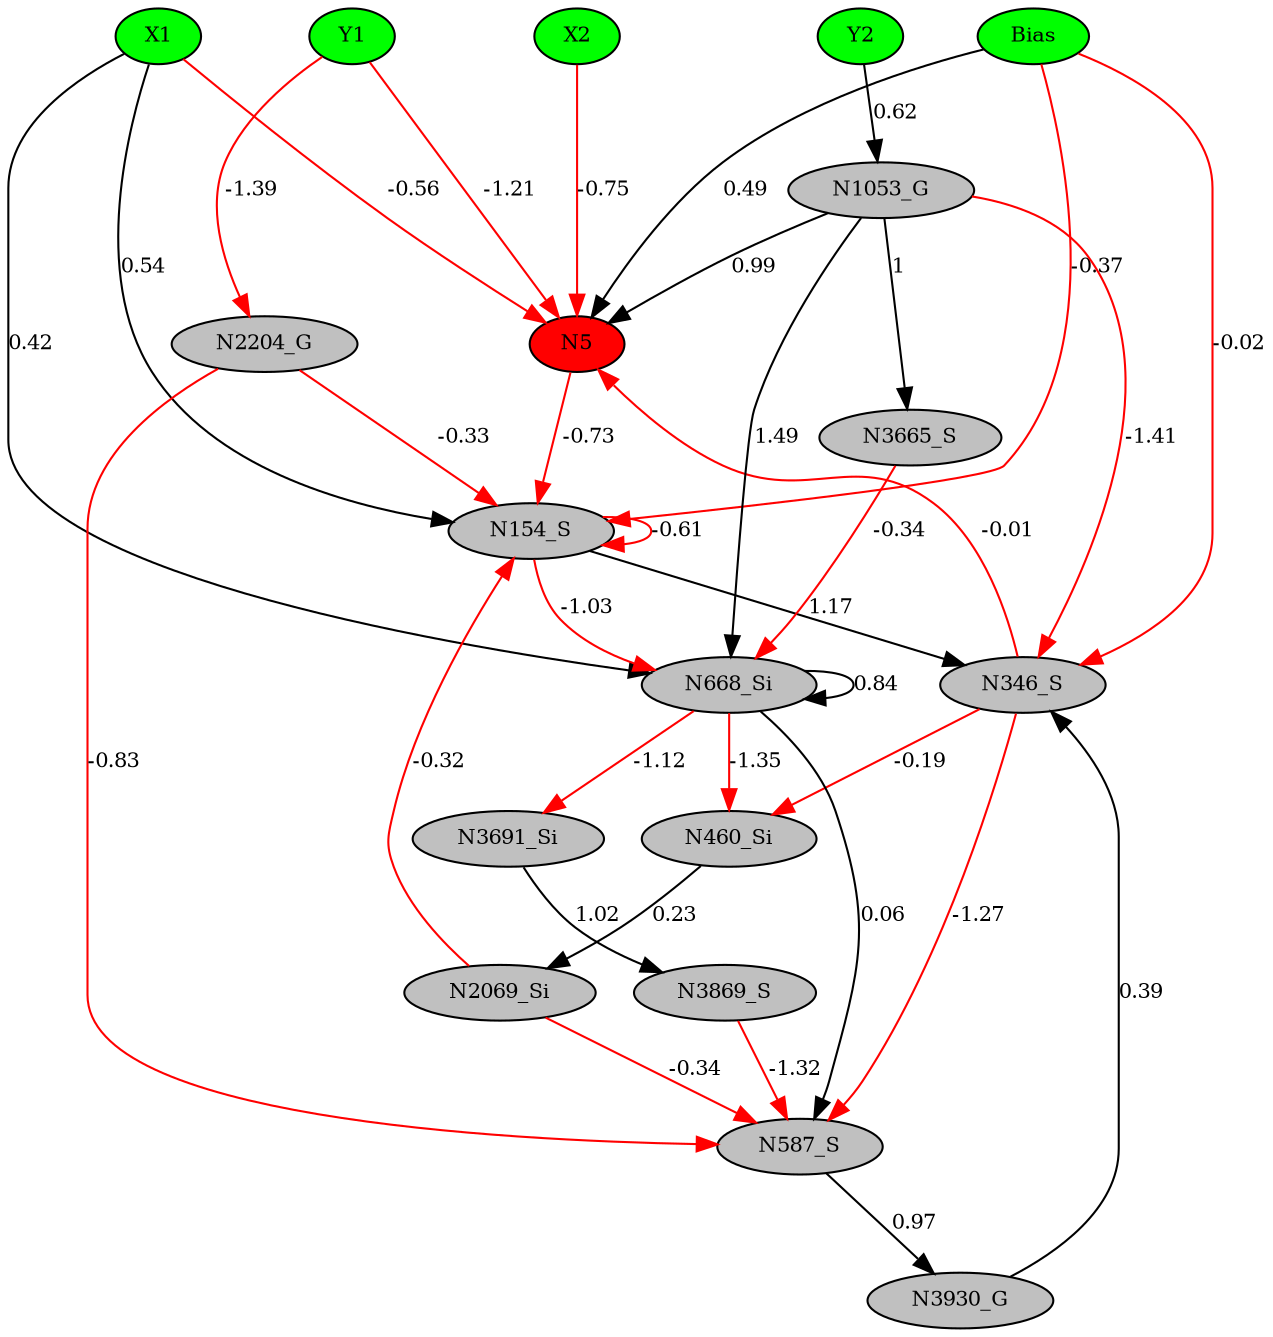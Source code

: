 digraph g { 
N0 [shape=ellipse, label=Bias,fontsize=10,height=0.1,width=0.1,style=filled,fillcolor=green]
N1[shape=ellipse label=X1,fontsize=10,height=0.1,width=0.1,style=filled,fillcolor=green]
N2[shape=ellipse label=Y1,fontsize=10,height=0.1,width=0.1,style=filled,fillcolor=green]
N3[shape=ellipse label=X2,fontsize=10,height=0.1,width=0.1,style=filled,fillcolor=green]
N4[shape=ellipse label=Y2,fontsize=10,height=0.1,width=0.1,style=filled,fillcolor=green]
N5[shape=ellipse,fontsize = 10, height = 0.1, width = 0.1, style = filled, fillcolor = red]
N154[shape=ellipse, label=N154_S,fontsize=10,height=0.1,width=0.1,style=filled,fillcolor=gray]
N346[shape=ellipse, label=N346_S,fontsize=10,height=0.1,width=0.1,style=filled,fillcolor=gray]
N460[shape=ellipse, label=N460_Si,fontsize=10,height=0.1,width=0.1,style=filled,fillcolor=gray]
N587[shape=ellipse, label=N587_S,fontsize=10,height=0.1,width=0.1,style=filled,fillcolor=gray]
N668[shape=ellipse, label=N668_Si,fontsize=10,height=0.1,width=0.1,style=filled,fillcolor=gray]
N1053[shape=ellipse, label=N1053_G,fontsize=10,height=0.1,width=0.1,style=filled,fillcolor=gray]
N2069[shape=ellipse, label=N2069_Si,fontsize=10,height=0.1,width=0.1,style=filled,fillcolor=gray]
N2204[shape=ellipse, label=N2204_G,fontsize=10,height=0.1,width=0.1,style=filled,fillcolor=gray]
N3665[shape=ellipse, label=N3665_S,fontsize=10,height=0.1,width=0.1,style=filled,fillcolor=gray]
N3691[shape=ellipse, label=N3691_Si,fontsize=10,height=0.1,width=0.1,style=filled,fillcolor=gray]
N3869[shape=ellipse, label=N3869_S,fontsize=10,height=0.1,width=0.1,style=filled,fillcolor=gray]
N3930[shape=ellipse, label=N3930_G,fontsize=10,height=0.1,width=0.1,style=filled,fillcolor=gray]
N0 -> N5 [color=black] [ label=0.49,fontsize=10]
N1 -> N5 [color=red] [arrowType=inv][ label=-0.56,fontsize=10]
N3 -> N5 [color=red] [arrowType=inv][ label=-0.75,fontsize=10]
N2 -> N5 [color=red] [arrowType=inv][ label=-1.21,fontsize=10]
N0 -> N154 [color=red] [arrowType=inv][ label=-0.37,fontsize=10]
N346 -> N5 [color=red] [arrowType=inv][ label=-0.01,fontsize=10]
N0 -> N346 [color=red] [arrowType=inv][ label=-0.02,fontsize=10]
N154 -> N668 [color=red] [arrowType=inv][ label=-1.03,fontsize=10]
N668 -> N460 [color=red] [arrowType=inv][ label=-1.35,fontsize=10]
N154 -> N154 [color=red] [arrowType=inv][ label=-0.61,fontsize=10]
N346 -> N460 [color=red] [arrowType=inv][ label=-0.19,fontsize=10]
N668 -> N587 [color=black] [ label=0.06,fontsize=10]
N4 -> N1053 [color=black] [ label=0.62,fontsize=10]
N1053 -> N5 [color=black] [ label=0.99,fontsize=10]
N1053 -> N346 [color=red] [arrowType=inv][ label=-1.41,fontsize=10]
N346 -> N587 [color=red] [arrowType=inv][ label=-1.27,fontsize=10]
N1053 -> N668 [color=black] [ label=1.49,fontsize=10]
N460 -> N2069 [color=black] [ label=0.23,fontsize=10]
N2069 -> N587 [color=red] [arrowType=inv][ label=-0.34,fontsize=10]
N1 -> N668 [color=black] [ label=0.42,fontsize=10]
N2 -> N2204 [color=red] [arrowType=inv][ label=-1.39,fontsize=10]
N2204 -> N154 [color=red] [arrowType=inv][ label=-0.33,fontsize=10]
N154 -> N346 [color=black] [ label=1.17,fontsize=10]
N668 -> N668 [color=black] [ label=0.84,fontsize=10]
N1 -> N154 [color=black] [ label=0.54,fontsize=10]
N5 -> N154 [color=red] [arrowType=inv][ label=-0.73,fontsize=10]
N1053 -> N3665 [color=black] [ label=1,fontsize=10]
N3665 -> N668 [color=red] [arrowType=inv][ label=-0.34,fontsize=10]
N668 -> N3691 [color=red] [arrowType=inv][ label=-1.12,fontsize=10]
N2069 -> N154 [color=red] [arrowType=inv][ label=-0.32,fontsize=10]
N3691 -> N3869 [color=black] [ label=1.02,fontsize=10]
N3869 -> N587 [color=red] [arrowType=inv][ label=-1.32,fontsize=10]
N587 -> N3930 [color=black] [ label=0.97,fontsize=10]
N3930 -> N346 [color=black] [ label=0.39,fontsize=10]
N2204 -> N587 [color=red] [arrowType=inv][ label=-0.83,fontsize=10]
 { rank=same; 
N5
 } 
 { rank=same; 
N1 ->N2 ->N3 ->N4 ->N0 [style=invis]
 } 
}
